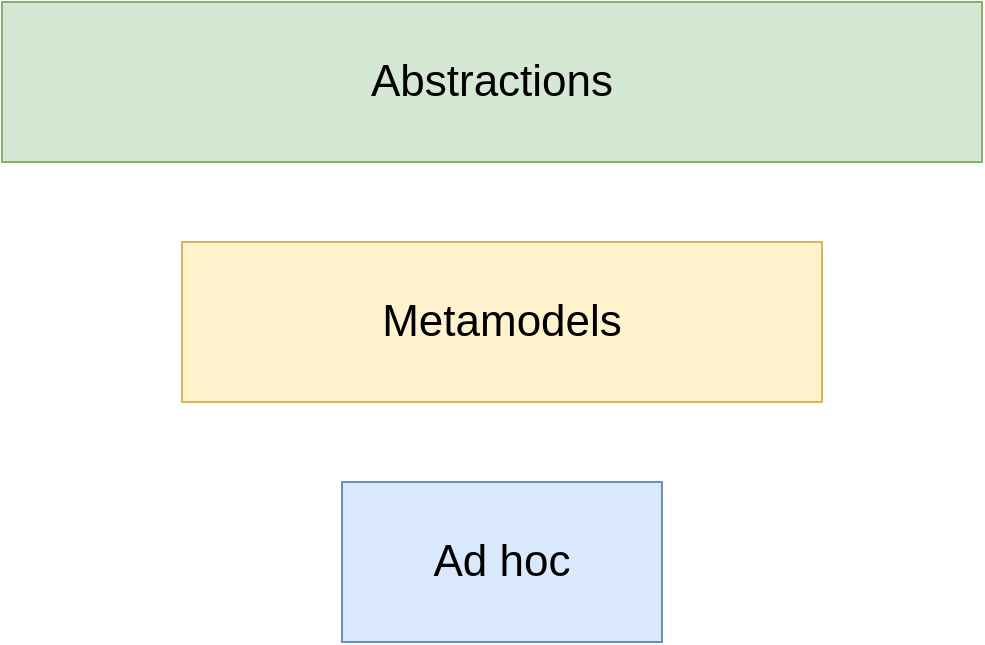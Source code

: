 <mxfile version="10.7.7" type="google"><diagram id="GnkJDhEkz5a-p9ZFHqT3" name="Page-1"><mxGraphModel dx="1502" dy="918" grid="1" gridSize="10" guides="1" tooltips="1" connect="1" arrows="1" fold="1" page="1" pageScale="1" pageWidth="1100" pageHeight="850" math="0" shadow="0"><root><mxCell id="0"/><mxCell id="1" parent="0"/><mxCell id="NQMZ5aJsxdRtTfZ1SXyV-1" value="Ad hoc" style="rounded=0;whiteSpace=wrap;html=1;fontSize=22;fillColor=#dae8fc;strokeColor=#6c8ebf;" parent="1" vertex="1"><mxGeometry x="490" y="480" width="160" height="80" as="geometry"/></mxCell><mxCell id="8FAOv3inYUQ57BntUM2Q-1" value="Metamodels" style="rounded=0;whiteSpace=wrap;html=1;fontSize=22;fillColor=#fff2cc;strokeColor=#d6b656;" vertex="1" parent="1"><mxGeometry x="410" y="360" width="320" height="80" as="geometry"/></mxCell><mxCell id="8FAOv3inYUQ57BntUM2Q-2" value="Abstractions" style="rounded=0;whiteSpace=wrap;html=1;fontSize=22;fillColor=#d5e8d4;strokeColor=#82b366;" vertex="1" parent="1"><mxGeometry x="320" y="240" width="490" height="80" as="geometry"/></mxCell></root></mxGraphModel></diagram></mxfile>